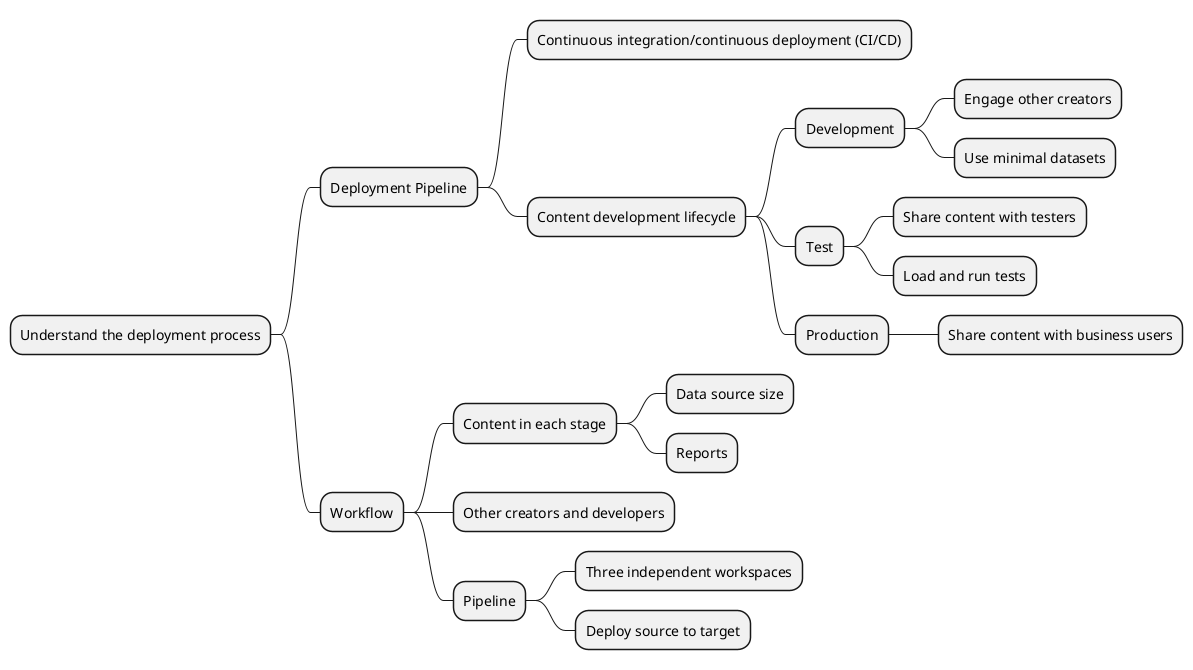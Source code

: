 @startmindmap
* Understand the deployment process
** Deployment Pipeline
*** Continuous integration/continuous deployment (CI/CD)
*** Content development lifecycle
**** Development
***** Engage other creators
***** Use minimal datasets
**** Test
***** Share content with testers
***** Load and run tests
**** Production
***** Share content with business users
** Workflow
*** Content in each stage
**** Data source size
**** Reports
*** Other creators and developers
*** Pipeline
**** Three independent workspaces
**** Deploy source to target
@endmindmap